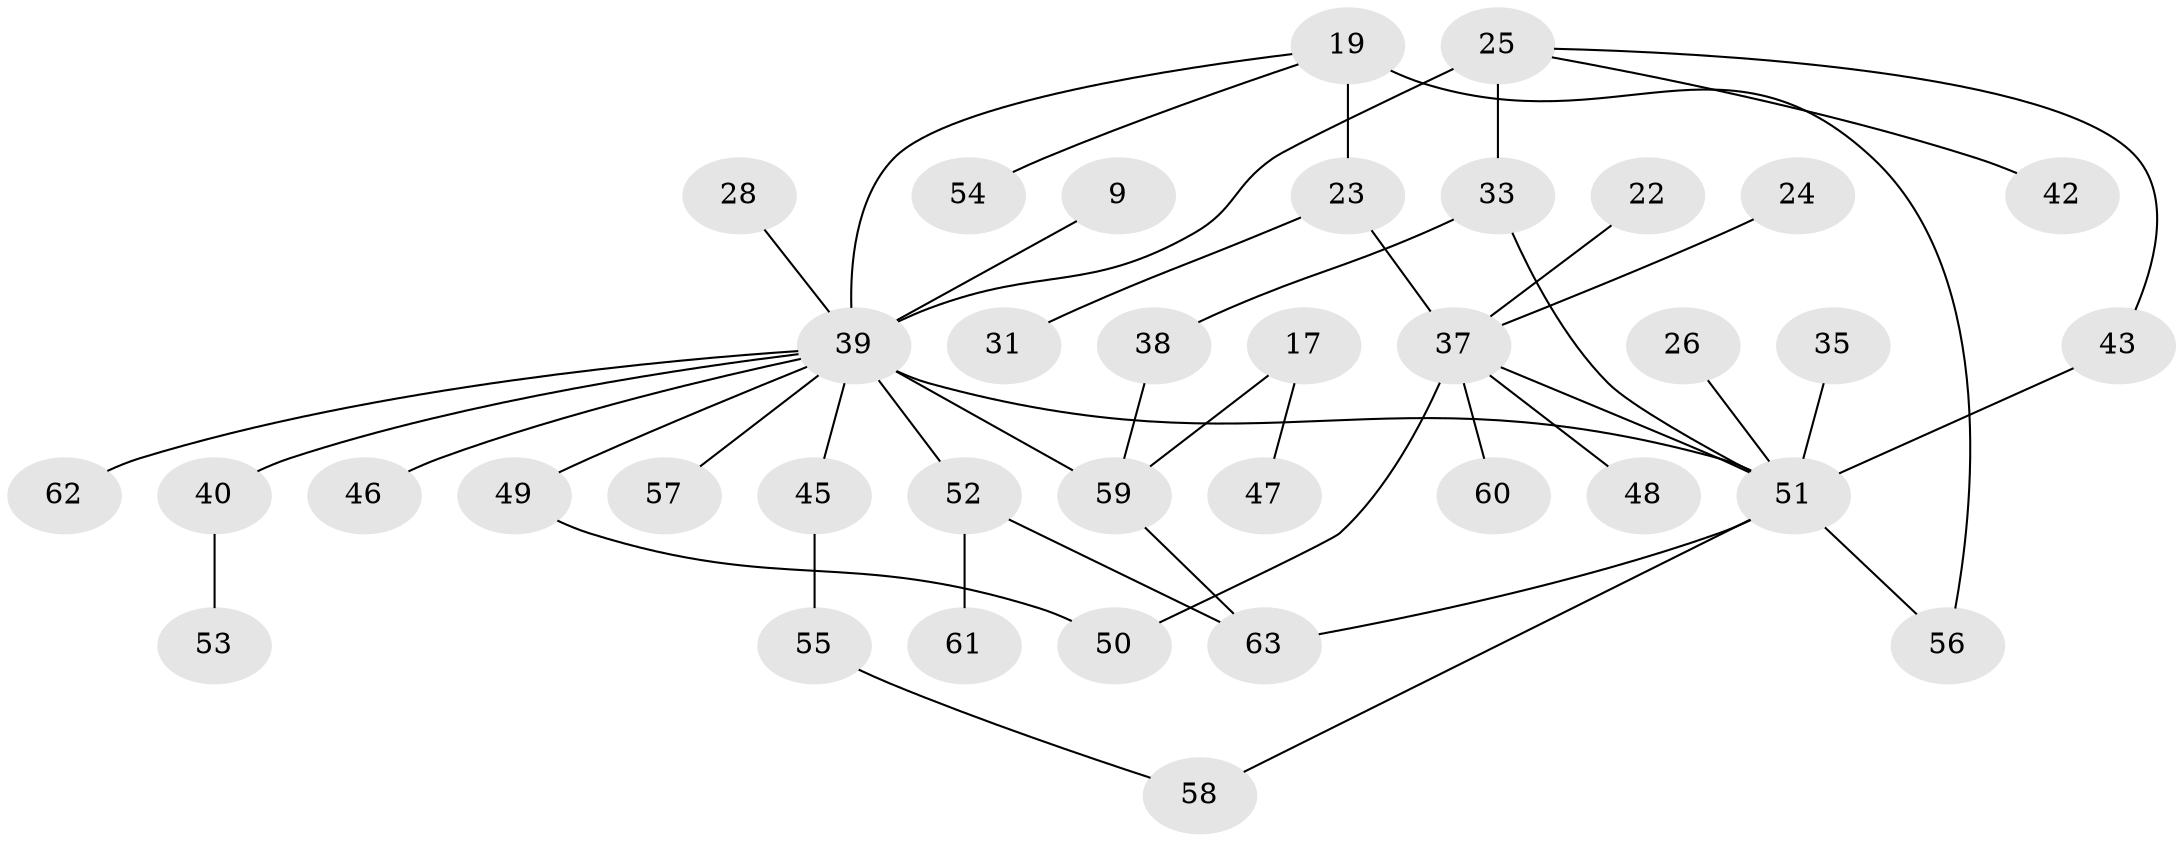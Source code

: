 // original degree distribution, {2: 0.3492063492063492, 6: 0.06349206349206349, 8: 0.015873015873015872, 7: 0.015873015873015872, 5: 0.031746031746031744, 3: 0.15873015873015872, 4: 0.06349206349206349, 1: 0.30158730158730157}
// Generated by graph-tools (version 1.1) at 2025/46/03/04/25 21:46:20]
// undirected, 37 vertices, 45 edges
graph export_dot {
graph [start="1"]
  node [color=gray90,style=filled];
  9;
  17;
  19 [super="+5"];
  22;
  23;
  24;
  25;
  26;
  28;
  31;
  33 [super="+18"];
  35;
  37 [super="+6+10+32"];
  38;
  39 [super="+8+3"];
  40;
  42;
  43 [super="+29"];
  45;
  46;
  47;
  48;
  49;
  50;
  51 [super="+12+20+11+36"];
  52 [super="+41"];
  53;
  54;
  55;
  56 [super="+21+44"];
  57;
  58;
  59 [super="+15"];
  60;
  61;
  62;
  63 [super="+34"];
  9 -- 39;
  17 -- 47;
  17 -- 59;
  19 -- 54;
  19 -- 23;
  19 -- 39;
  19 -- 56 [weight=2];
  22 -- 37;
  23 -- 31;
  23 -- 37;
  24 -- 37;
  25 -- 33 [weight=2];
  25 -- 39 [weight=2];
  25 -- 42;
  25 -- 43;
  26 -- 51;
  28 -- 39;
  33 -- 38;
  33 -- 51;
  35 -- 51;
  37 -- 48;
  37 -- 51 [weight=2];
  37 -- 50;
  37 -- 60;
  38 -- 59;
  39 -- 40;
  39 -- 45;
  39 -- 49;
  39 -- 59 [weight=2];
  39 -- 46;
  39 -- 51 [weight=4];
  39 -- 62;
  39 -- 57;
  39 -- 52;
  40 -- 53;
  43 -- 51;
  45 -- 55;
  49 -- 50;
  51 -- 58;
  51 -- 56;
  51 -- 63;
  52 -- 61;
  52 -- 63;
  55 -- 58;
  59 -- 63;
}
